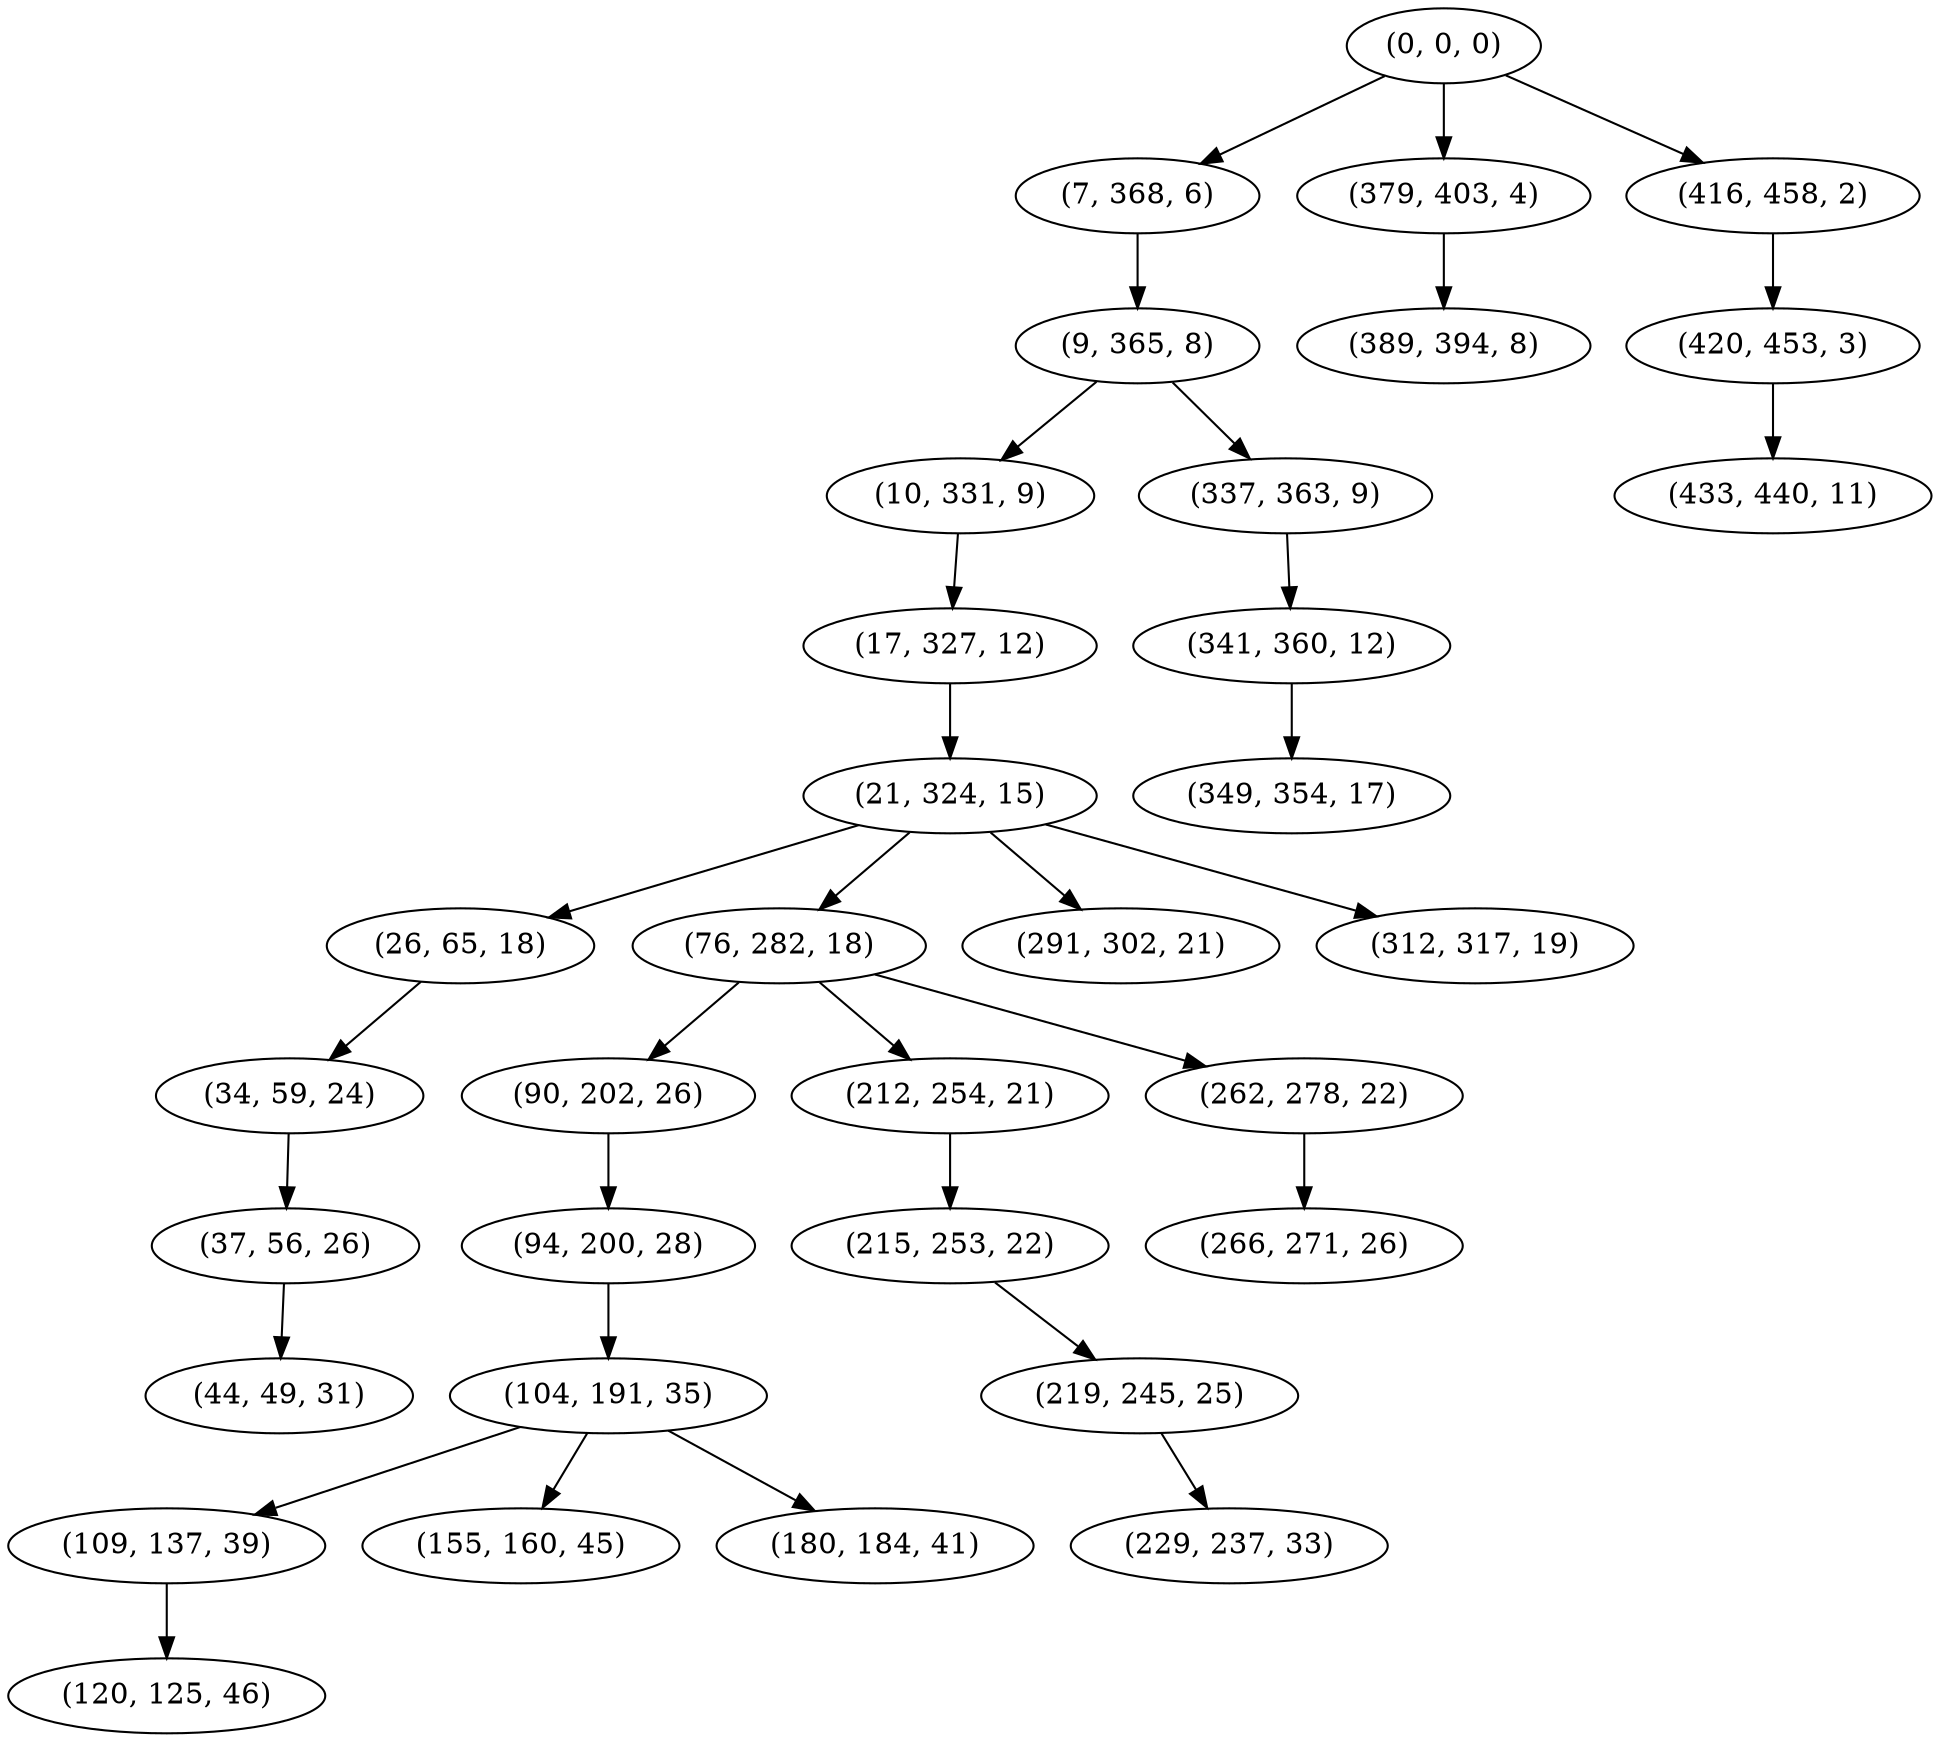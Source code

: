 digraph tree {
    "(0, 0, 0)";
    "(7, 368, 6)";
    "(9, 365, 8)";
    "(10, 331, 9)";
    "(17, 327, 12)";
    "(21, 324, 15)";
    "(26, 65, 18)";
    "(34, 59, 24)";
    "(37, 56, 26)";
    "(44, 49, 31)";
    "(76, 282, 18)";
    "(90, 202, 26)";
    "(94, 200, 28)";
    "(104, 191, 35)";
    "(109, 137, 39)";
    "(120, 125, 46)";
    "(155, 160, 45)";
    "(180, 184, 41)";
    "(212, 254, 21)";
    "(215, 253, 22)";
    "(219, 245, 25)";
    "(229, 237, 33)";
    "(262, 278, 22)";
    "(266, 271, 26)";
    "(291, 302, 21)";
    "(312, 317, 19)";
    "(337, 363, 9)";
    "(341, 360, 12)";
    "(349, 354, 17)";
    "(379, 403, 4)";
    "(389, 394, 8)";
    "(416, 458, 2)";
    "(420, 453, 3)";
    "(433, 440, 11)";
    "(0, 0, 0)" -> "(7, 368, 6)";
    "(0, 0, 0)" -> "(379, 403, 4)";
    "(0, 0, 0)" -> "(416, 458, 2)";
    "(7, 368, 6)" -> "(9, 365, 8)";
    "(9, 365, 8)" -> "(10, 331, 9)";
    "(9, 365, 8)" -> "(337, 363, 9)";
    "(10, 331, 9)" -> "(17, 327, 12)";
    "(17, 327, 12)" -> "(21, 324, 15)";
    "(21, 324, 15)" -> "(26, 65, 18)";
    "(21, 324, 15)" -> "(76, 282, 18)";
    "(21, 324, 15)" -> "(291, 302, 21)";
    "(21, 324, 15)" -> "(312, 317, 19)";
    "(26, 65, 18)" -> "(34, 59, 24)";
    "(34, 59, 24)" -> "(37, 56, 26)";
    "(37, 56, 26)" -> "(44, 49, 31)";
    "(76, 282, 18)" -> "(90, 202, 26)";
    "(76, 282, 18)" -> "(212, 254, 21)";
    "(76, 282, 18)" -> "(262, 278, 22)";
    "(90, 202, 26)" -> "(94, 200, 28)";
    "(94, 200, 28)" -> "(104, 191, 35)";
    "(104, 191, 35)" -> "(109, 137, 39)";
    "(104, 191, 35)" -> "(155, 160, 45)";
    "(104, 191, 35)" -> "(180, 184, 41)";
    "(109, 137, 39)" -> "(120, 125, 46)";
    "(212, 254, 21)" -> "(215, 253, 22)";
    "(215, 253, 22)" -> "(219, 245, 25)";
    "(219, 245, 25)" -> "(229, 237, 33)";
    "(262, 278, 22)" -> "(266, 271, 26)";
    "(337, 363, 9)" -> "(341, 360, 12)";
    "(341, 360, 12)" -> "(349, 354, 17)";
    "(379, 403, 4)" -> "(389, 394, 8)";
    "(416, 458, 2)" -> "(420, 453, 3)";
    "(420, 453, 3)" -> "(433, 440, 11)";
}
